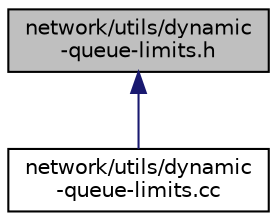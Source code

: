 digraph "network/utils/dynamic-queue-limits.h"
{
  edge [fontname="Helvetica",fontsize="10",labelfontname="Helvetica",labelfontsize="10"];
  node [fontname="Helvetica",fontsize="10",shape=record];
  Node1 [label="network/utils/dynamic\l-queue-limits.h",height=0.2,width=0.4,color="black", fillcolor="grey75", style="filled", fontcolor="black"];
  Node1 -> Node2 [dir="back",color="midnightblue",fontsize="10",style="solid"];
  Node2 [label="network/utils/dynamic\l-queue-limits.cc",height=0.2,width=0.4,color="black", fillcolor="white", style="filled",URL="$dd/dbc/dynamic-queue-limits_8cc.html"];
}
